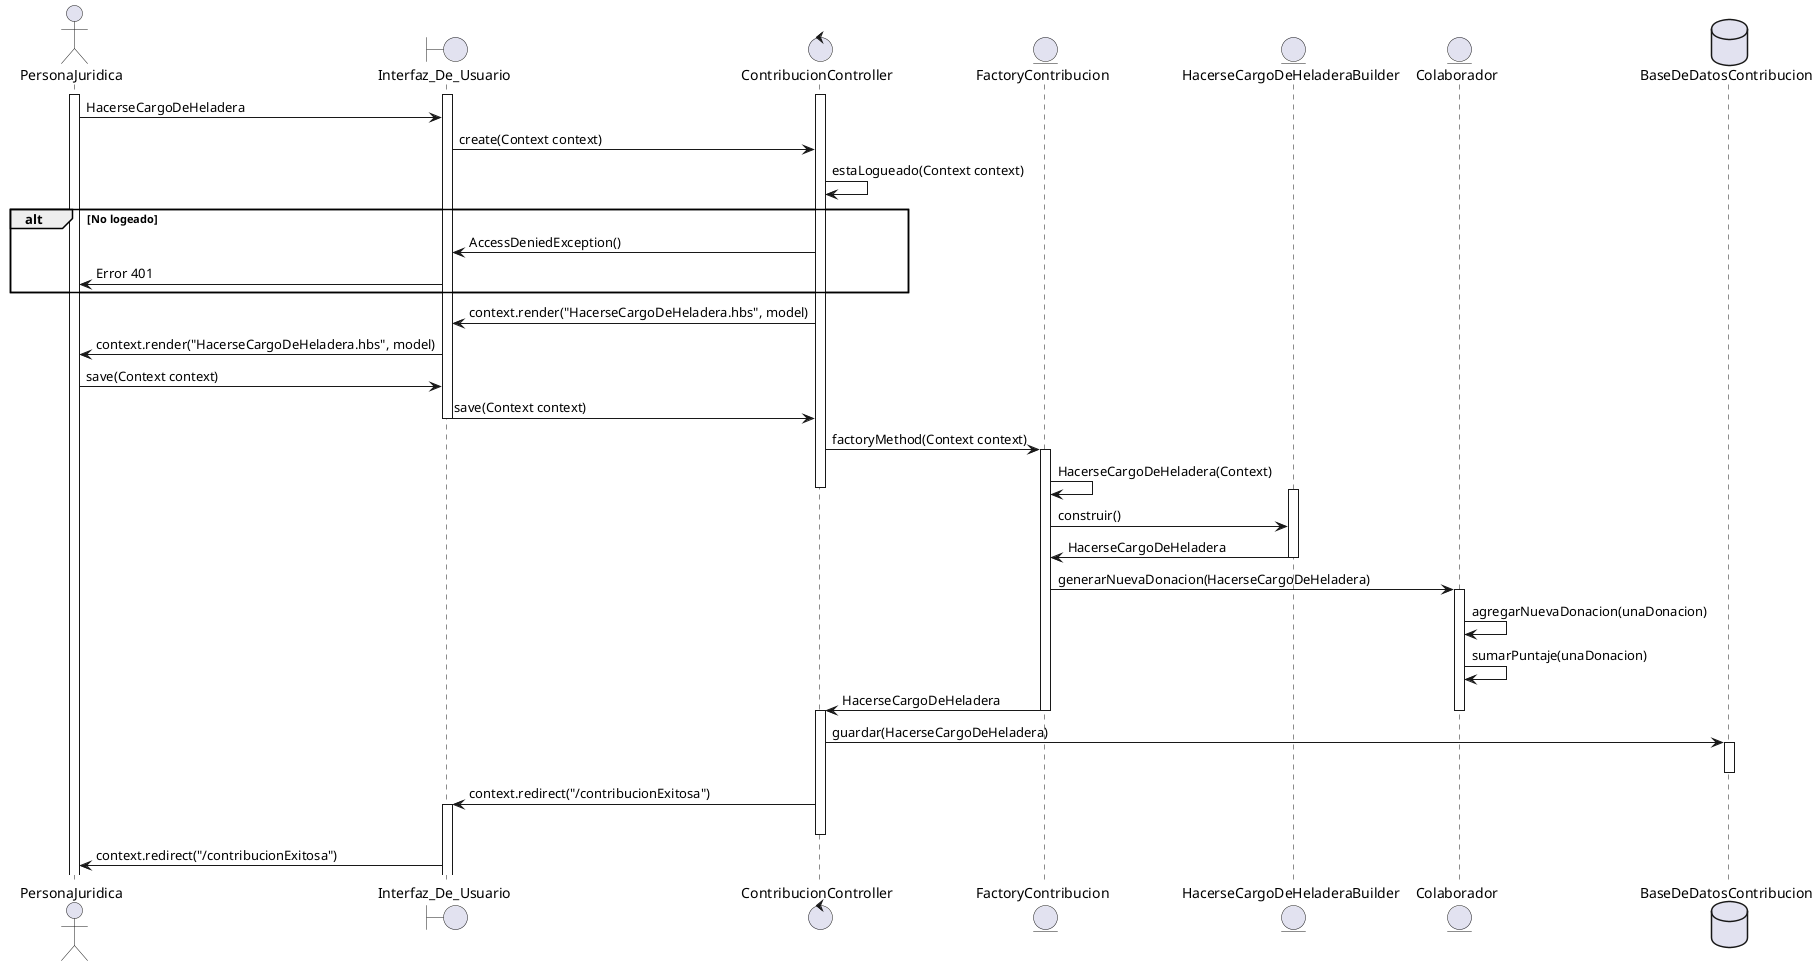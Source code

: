 @startuml GenerarHacerseCargoDeHeladera

actor PersonaJuridica
boundary Interfaz_De_Usuario
control ContribucionController


entity FactoryContribucion
entity HacerseCargoDeHeladeraBuilder
entity Colaborador
database BaseDeDatosContribucion

activate PersonaJuridica
activate Interfaz_De_Usuario
activate ContribucionController
PersonaJuridica->Interfaz_De_Usuario: HacerseCargoDeHeladera
Interfaz_De_Usuario->ContribucionController: create(Context context)
ContribucionController->ContribucionController: estaLogueado(Context context)


alt No logeado
    ContribucionController->Interfaz_De_Usuario: AccessDeniedException()
    Interfaz_De_Usuario->PersonaJuridica: Error 401
end

ContribucionController -> Interfaz_De_Usuario: context.render("HacerseCargoDeHeladera.hbs", model)
Interfaz_De_Usuario -> PersonaJuridica: context.render("HacerseCargoDeHeladera.hbs", model)

PersonaJuridica -> Interfaz_De_Usuario: save(Context context)
Interfaz_De_Usuario -> ContribucionController: save(Context context)
deactivate Interfaz_De_Usuario
ContribucionController -> FactoryContribucion: factoryMethod(Context context)

activate FactoryContribucion
FactoryContribucion -> FactoryContribucion: HacerseCargoDeHeladera(Context)
deactivate ContribucionController
activate HacerseCargoDeHeladeraBuilder
FactoryContribucion -> HacerseCargoDeHeladeraBuilder: construir()
HacerseCargoDeHeladeraBuilder -> FactoryContribucion: HacerseCargoDeHeladera
deactivate HacerseCargoDeHeladeraBuilder
FactoryContribucion -> Colaborador: generarNuevaDonacion(HacerseCargoDeHeladera)
activate Colaborador
Colaborador -> Colaborador: agregarNuevaDonacion(unaDonacion)
Colaborador -> Colaborador: sumarPuntaje(unaDonacion)
FactoryContribucion -> ContribucionController: HacerseCargoDeHeladera
deactivate Colaborador
deactivate FactoryContribucion
activate ContribucionController
ContribucionController -> BaseDeDatosContribucion: guardar(HacerseCargoDeHeladera)
activate BaseDeDatosContribucion
deactivate BaseDeDatosContribucion
ContribucionController -> Interfaz_De_Usuario: context.redirect("/contribucionExitosa")
activate Interfaz_De_Usuario
deactivate ContribucionController

Interfaz_De_Usuario -> PersonaJuridica: context.redirect("/contribucionExitosa")

@enduml

